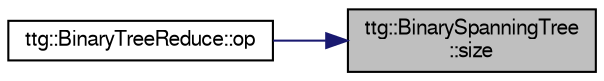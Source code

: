 digraph "ttg::BinarySpanningTree::size"
{
 // LATEX_PDF_SIZE
  edge [fontname="FreeSans",fontsize="10",labelfontname="FreeSans",labelfontsize="10"];
  node [fontname="FreeSans",fontsize="10",shape=record];
  rankdir="RL";
  Node1 [label="ttg::BinarySpanningTree\l::size",height=0.2,width=0.4,color="black", fillcolor="grey75", style="filled", fontcolor="black",tooltip=" "];
  Node1 -> Node2 [dir="back",color="midnightblue",fontsize="10",style="solid",fontname="FreeSans"];
  Node2 [label="ttg::BinaryTreeReduce::op",height=0.2,width=0.4,color="black", fillcolor="white", style="filled",URL="$classttg_1_1_binary_tree_reduce.html#adec52e1e033aef60a708faf752768360",tooltip=" "];
}
